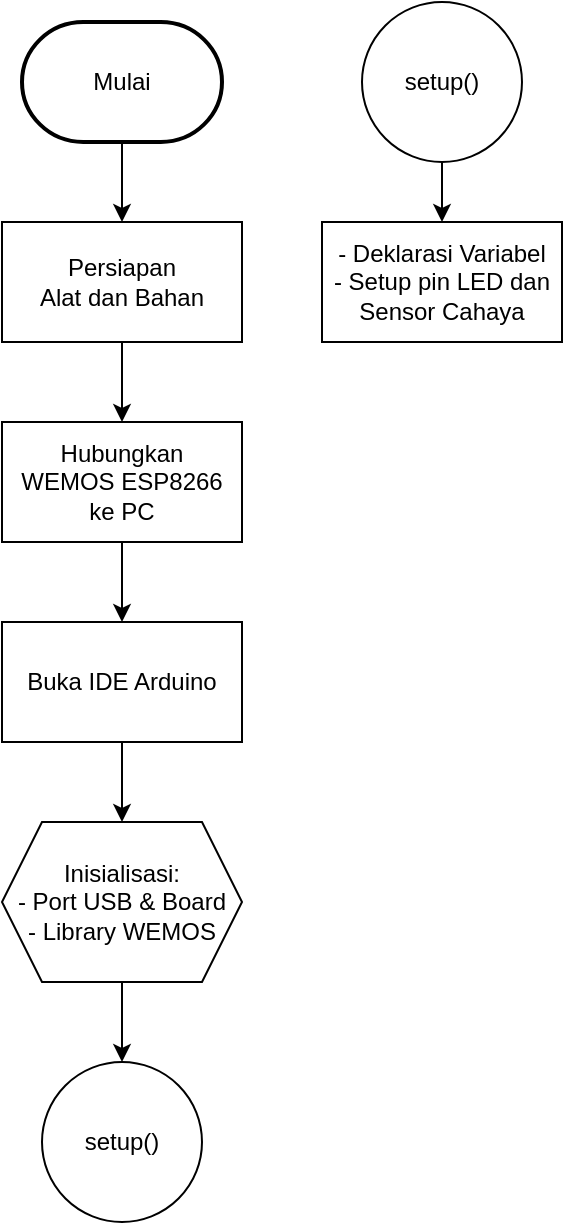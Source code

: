 <mxfile version="24.7.16">
  <diagram id="C5RBs43oDa-KdzZeNtuy" name="Page-1">
    <mxGraphModel dx="794" dy="448" grid="1" gridSize="10" guides="1" tooltips="1" connect="1" arrows="1" fold="1" page="1" pageScale="1" pageWidth="827" pageHeight="1169" math="0" shadow="0">
      <root>
        <mxCell id="WIyWlLk6GJQsqaUBKTNV-0" />
        <mxCell id="WIyWlLk6GJQsqaUBKTNV-1" parent="WIyWlLk6GJQsqaUBKTNV-0" />
        <mxCell id="wXyPlDKi4pSDwO5Pxs9V-2" style="edgeStyle=orthogonalEdgeStyle;rounded=0;orthogonalLoop=1;jettySize=auto;html=1;entryX=0.5;entryY=0;entryDx=0;entryDy=0;" edge="1" parent="WIyWlLk6GJQsqaUBKTNV-1" source="wXyPlDKi4pSDwO5Pxs9V-0" target="wXyPlDKi4pSDwO5Pxs9V-1">
          <mxGeometry relative="1" as="geometry" />
        </mxCell>
        <mxCell id="wXyPlDKi4pSDwO5Pxs9V-0" value="Mulai" style="strokeWidth=2;html=1;shape=mxgraph.flowchart.terminator;whiteSpace=wrap;" vertex="1" parent="WIyWlLk6GJQsqaUBKTNV-1">
          <mxGeometry x="30" y="60" width="100" height="60" as="geometry" />
        </mxCell>
        <mxCell id="wXyPlDKi4pSDwO5Pxs9V-4" style="edgeStyle=orthogonalEdgeStyle;rounded=0;orthogonalLoop=1;jettySize=auto;html=1;entryX=0.5;entryY=0;entryDx=0;entryDy=0;" edge="1" parent="WIyWlLk6GJQsqaUBKTNV-1" source="wXyPlDKi4pSDwO5Pxs9V-1" target="wXyPlDKi4pSDwO5Pxs9V-3">
          <mxGeometry relative="1" as="geometry" />
        </mxCell>
        <mxCell id="wXyPlDKi4pSDwO5Pxs9V-1" value="Persiapan &lt;br&gt;Alat dan Bahan" style="rounded=0;whiteSpace=wrap;html=1;" vertex="1" parent="WIyWlLk6GJQsqaUBKTNV-1">
          <mxGeometry x="20" y="160" width="120" height="60" as="geometry" />
        </mxCell>
        <mxCell id="wXyPlDKi4pSDwO5Pxs9V-6" style="edgeStyle=orthogonalEdgeStyle;rounded=0;orthogonalLoop=1;jettySize=auto;html=1;entryX=0.5;entryY=0;entryDx=0;entryDy=0;" edge="1" parent="WIyWlLk6GJQsqaUBKTNV-1" source="wXyPlDKi4pSDwO5Pxs9V-3" target="wXyPlDKi4pSDwO5Pxs9V-5">
          <mxGeometry relative="1" as="geometry" />
        </mxCell>
        <mxCell id="wXyPlDKi4pSDwO5Pxs9V-3" value="Hubungkan &lt;br&gt;WEMOS ESP8266 &lt;br&gt;ke PC" style="rounded=0;whiteSpace=wrap;html=1;" vertex="1" parent="WIyWlLk6GJQsqaUBKTNV-1">
          <mxGeometry x="20" y="260" width="120" height="60" as="geometry" />
        </mxCell>
        <mxCell id="wXyPlDKi4pSDwO5Pxs9V-8" style="edgeStyle=orthogonalEdgeStyle;rounded=0;orthogonalLoop=1;jettySize=auto;html=1;entryX=0.5;entryY=0;entryDx=0;entryDy=0;" edge="1" parent="WIyWlLk6GJQsqaUBKTNV-1" source="wXyPlDKi4pSDwO5Pxs9V-5" target="wXyPlDKi4pSDwO5Pxs9V-7">
          <mxGeometry relative="1" as="geometry" />
        </mxCell>
        <mxCell id="wXyPlDKi4pSDwO5Pxs9V-5" value="Buka IDE Arduino" style="rounded=0;whiteSpace=wrap;html=1;" vertex="1" parent="WIyWlLk6GJQsqaUBKTNV-1">
          <mxGeometry x="20" y="360" width="120" height="60" as="geometry" />
        </mxCell>
        <mxCell id="wXyPlDKi4pSDwO5Pxs9V-10" style="edgeStyle=orthogonalEdgeStyle;rounded=0;orthogonalLoop=1;jettySize=auto;html=1;entryX=0.5;entryY=0;entryDx=0;entryDy=0;" edge="1" parent="WIyWlLk6GJQsqaUBKTNV-1" source="wXyPlDKi4pSDwO5Pxs9V-7" target="wXyPlDKi4pSDwO5Pxs9V-9">
          <mxGeometry relative="1" as="geometry" />
        </mxCell>
        <mxCell id="wXyPlDKi4pSDwO5Pxs9V-7" value="Inisialisasi:&lt;div&gt;- Port USB &amp;amp; Board&lt;/div&gt;&lt;div&gt;- Library WEMOS&lt;/div&gt;" style="shape=hexagon;perimeter=hexagonPerimeter2;whiteSpace=wrap;html=1;fixedSize=1;" vertex="1" parent="WIyWlLk6GJQsqaUBKTNV-1">
          <mxGeometry x="20" y="460" width="120" height="80" as="geometry" />
        </mxCell>
        <mxCell id="wXyPlDKi4pSDwO5Pxs9V-9" value="setup()" style="ellipse;whiteSpace=wrap;html=1;aspect=fixed;" vertex="1" parent="WIyWlLk6GJQsqaUBKTNV-1">
          <mxGeometry x="40" y="580" width="80" height="80" as="geometry" />
        </mxCell>
        <mxCell id="wXyPlDKi4pSDwO5Pxs9V-13" style="edgeStyle=orthogonalEdgeStyle;rounded=0;orthogonalLoop=1;jettySize=auto;html=1;" edge="1" parent="WIyWlLk6GJQsqaUBKTNV-1" source="wXyPlDKi4pSDwO5Pxs9V-11" target="wXyPlDKi4pSDwO5Pxs9V-12">
          <mxGeometry relative="1" as="geometry" />
        </mxCell>
        <mxCell id="wXyPlDKi4pSDwO5Pxs9V-11" value="setup()" style="ellipse;whiteSpace=wrap;html=1;aspect=fixed;" vertex="1" parent="WIyWlLk6GJQsqaUBKTNV-1">
          <mxGeometry x="200" y="50" width="80" height="80" as="geometry" />
        </mxCell>
        <mxCell id="wXyPlDKi4pSDwO5Pxs9V-12" value="- Deklarasi Variabel&lt;div&gt;- Setup pin LED dan Sensor Cahaya&lt;/div&gt;" style="rounded=0;whiteSpace=wrap;html=1;" vertex="1" parent="WIyWlLk6GJQsqaUBKTNV-1">
          <mxGeometry x="180" y="160" width="120" height="60" as="geometry" />
        </mxCell>
      </root>
    </mxGraphModel>
  </diagram>
</mxfile>

